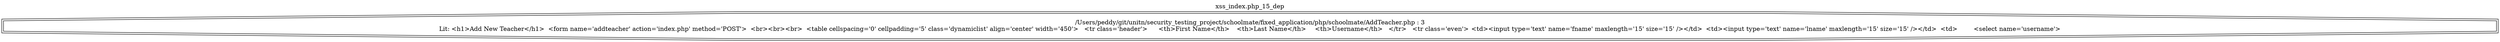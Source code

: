 digraph cfg {
  label="xss_index.php_15_dep";
  labelloc=t;
  n1 [shape=doubleoctagon, label="/Users/peddy/git/unitn/security_testing_project/schoolmate/fixed_application/php/schoolmate/AddTeacher.php : 3\nLit: <h1>Add New Teacher</h1>  <form name='addteacher' action='index.php' method='POST'>  <br><br><br>  <table cellspacing='0' cellpadding='5' class='dynamiclist' align='center' width='450'>   <tr class='header'>	<th>First Name</th>	<th>Last Name</th>	<th>Username</th>   </tr>   <tr class='even'>	<td><input type='text' name='fname' maxlength='15' size='15' /></td>	<td><input type='text' name='lname' maxlength='15' size='15' /></td>	<td>	 <select name='username'>\n"];
}
